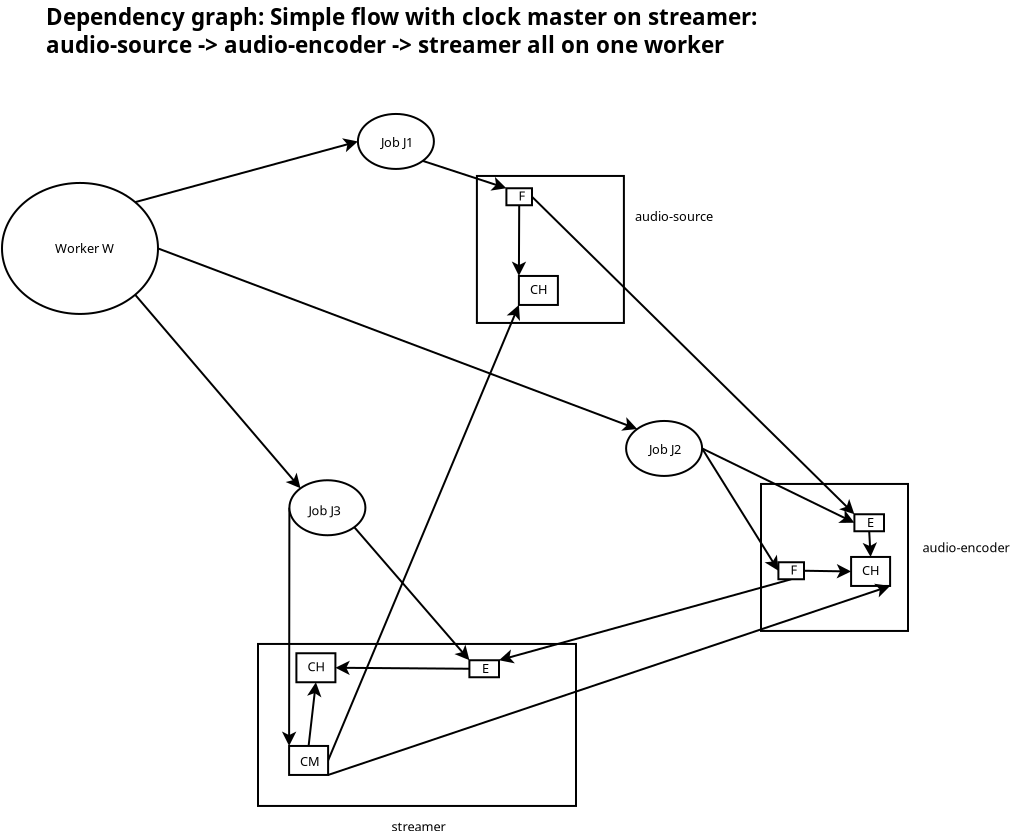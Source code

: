 <?xml version="1.0" encoding="UTF-8"?>
<dia:diagram xmlns:dia="http://www.lysator.liu.se/~alla/dia/">
  <dia:layer name="Background" visible="true">
    <dia:object type="Standard - Box" version="0" id="O0">
      <dia:attribute name="obj_pos">
        <dia:point val="9,4.05"/>
      </dia:attribute>
      <dia:attribute name="obj_bb">
        <dia:rectangle val="8.95,4;16.4,11.45"/>
      </dia:attribute>
      <dia:attribute name="elem_corner">
        <dia:point val="9,4.05"/>
      </dia:attribute>
      <dia:attribute name="elem_width">
        <dia:real val="7.35"/>
      </dia:attribute>
      <dia:attribute name="elem_height">
        <dia:real val="7.35"/>
      </dia:attribute>
      <dia:attribute name="show_background">
        <dia:boolean val="true"/>
      </dia:attribute>
      <dia:attribute name="aspect">
        <dia:enum val="2"/>
      </dia:attribute>
    </dia:object>
    <dia:object type="Standard - Box" version="0" id="O1">
      <dia:attribute name="obj_pos">
        <dia:point val="23.205,19.45"/>
      </dia:attribute>
      <dia:attribute name="obj_bb">
        <dia:rectangle val="23.155,19.4;30.605,26.85"/>
      </dia:attribute>
      <dia:attribute name="elem_corner">
        <dia:point val="23.205,19.45"/>
      </dia:attribute>
      <dia:attribute name="elem_width">
        <dia:real val="7.35"/>
      </dia:attribute>
      <dia:attribute name="elem_height">
        <dia:real val="7.35"/>
      </dia:attribute>
      <dia:attribute name="show_background">
        <dia:boolean val="true"/>
      </dia:attribute>
      <dia:attribute name="aspect">
        <dia:enum val="2"/>
      </dia:attribute>
    </dia:object>
    <dia:object type="Standard - Box" version="0" id="O2">
      <dia:attribute name="obj_pos">
        <dia:point val="-1.945,27.45"/>
      </dia:attribute>
      <dia:attribute name="obj_bb">
        <dia:rectangle val="-1.995,27.4;14.005,35.6"/>
      </dia:attribute>
      <dia:attribute name="elem_corner">
        <dia:point val="-1.945,27.45"/>
      </dia:attribute>
      <dia:attribute name="elem_width">
        <dia:real val="15.9"/>
      </dia:attribute>
      <dia:attribute name="elem_height">
        <dia:real val="8.1"/>
      </dia:attribute>
      <dia:attribute name="show_background">
        <dia:boolean val="true"/>
      </dia:attribute>
    </dia:object>
    <dia:object type="Standard - Ellipse" version="0" id="O3">
      <dia:attribute name="obj_pos">
        <dia:point val="-14.745,4.4"/>
      </dia:attribute>
      <dia:attribute name="obj_bb">
        <dia:rectangle val="-14.795,4.35;-6.895,11"/>
      </dia:attribute>
      <dia:attribute name="elem_corner">
        <dia:point val="-14.745,4.4"/>
      </dia:attribute>
      <dia:attribute name="elem_width">
        <dia:real val="7.8"/>
      </dia:attribute>
      <dia:attribute name="elem_height">
        <dia:real val="6.55"/>
      </dia:attribute>
    </dia:object>
    <dia:object type="Standard - Text" version="0" id="O4">
      <dia:attribute name="obj_pos">
        <dia:point val="-12.095,7.9"/>
      </dia:attribute>
      <dia:attribute name="obj_bb">
        <dia:rectangle val="-12.095,7.3;-8.945,8.25"/>
      </dia:attribute>
      <dia:attribute name="text">
        <dia:composite type="text">
          <dia:attribute name="string">
            <dia:string>#Worker W#</dia:string>
          </dia:attribute>
          <dia:attribute name="font">
            <dia:font family="sans" style="0" name="Helvetica"/>
          </dia:attribute>
          <dia:attribute name="height">
            <dia:real val="0.8"/>
          </dia:attribute>
          <dia:attribute name="pos">
            <dia:point val="-12.095,7.9"/>
          </dia:attribute>
          <dia:attribute name="color">
            <dia:color val="#000000"/>
          </dia:attribute>
          <dia:attribute name="alignment">
            <dia:enum val="0"/>
          </dia:attribute>
        </dia:composite>
      </dia:attribute>
    </dia:object>
    <dia:group>
      <dia:object type="Standard - Ellipse" version="0" id="O5">
        <dia:attribute name="obj_pos">
          <dia:point val="3.05,0.95"/>
        </dia:attribute>
        <dia:attribute name="obj_bb">
          <dia:rectangle val="3,0.9;6.9,3.75"/>
        </dia:attribute>
        <dia:attribute name="elem_corner">
          <dia:point val="3.05,0.95"/>
        </dia:attribute>
        <dia:attribute name="elem_width">
          <dia:real val="3.8"/>
        </dia:attribute>
        <dia:attribute name="elem_height">
          <dia:real val="2.75"/>
        </dia:attribute>
      </dia:object>
      <dia:object type="Standard - Text" version="0" id="O6">
        <dia:attribute name="obj_pos">
          <dia:point val="4.2,2.6"/>
        </dia:attribute>
        <dia:attribute name="obj_bb">
          <dia:rectangle val="4.2,1.981;6.119,2.987"/>
        </dia:attribute>
        <dia:attribute name="text">
          <dia:composite type="text">
            <dia:attribute name="string">
              <dia:string>#Job J1#</dia:string>
            </dia:attribute>
            <dia:attribute name="font">
              <dia:font family="sans" style="0" name="Helvetica"/>
            </dia:attribute>
            <dia:attribute name="height">
              <dia:real val="0.8"/>
            </dia:attribute>
            <dia:attribute name="pos">
              <dia:point val="4.2,2.6"/>
            </dia:attribute>
            <dia:attribute name="color">
              <dia:color val="#000000"/>
            </dia:attribute>
            <dia:attribute name="alignment">
              <dia:enum val="0"/>
            </dia:attribute>
          </dia:composite>
        </dia:attribute>
      </dia:object>
    </dia:group>
    <dia:group>
      <dia:object type="Standard - Box" version="0" id="O7">
        <dia:attribute name="obj_pos">
          <dia:point val="11.1,9.05"/>
        </dia:attribute>
        <dia:attribute name="obj_bb">
          <dia:rectangle val="11.05,9;13.1,10.55"/>
        </dia:attribute>
        <dia:attribute name="elem_corner">
          <dia:point val="11.1,9.05"/>
        </dia:attribute>
        <dia:attribute name="elem_width">
          <dia:real val="1.95"/>
        </dia:attribute>
        <dia:attribute name="elem_height">
          <dia:real val="1.45"/>
        </dia:attribute>
        <dia:attribute name="show_background">
          <dia:boolean val="true"/>
        </dia:attribute>
      </dia:object>
      <dia:object type="Standard - Text" version="0" id="O8">
        <dia:attribute name="obj_pos">
          <dia:point val="11.65,9.95"/>
        </dia:attribute>
        <dia:attribute name="obj_bb">
          <dia:rectangle val="11.65,9.35;12.55,10.3"/>
        </dia:attribute>
        <dia:attribute name="text">
          <dia:composite type="text">
            <dia:attribute name="string">
              <dia:string>#CH#</dia:string>
            </dia:attribute>
            <dia:attribute name="font">
              <dia:font family="sans" style="0" name="Helvetica"/>
            </dia:attribute>
            <dia:attribute name="height">
              <dia:real val="0.8"/>
            </dia:attribute>
            <dia:attribute name="pos">
              <dia:point val="11.65,9.95"/>
            </dia:attribute>
            <dia:attribute name="color">
              <dia:color val="#000000"/>
            </dia:attribute>
            <dia:attribute name="alignment">
              <dia:enum val="0"/>
            </dia:attribute>
          </dia:composite>
        </dia:attribute>
      </dia:object>
    </dia:group>
    <dia:object type="Standard - Line" version="0" id="O9">
      <dia:attribute name="obj_pos">
        <dia:point val="-8.087,5.359"/>
      </dia:attribute>
      <dia:attribute name="obj_bb">
        <dia:rectangle val="-8.149,1.829;3.23,5.421"/>
      </dia:attribute>
      <dia:attribute name="conn_endpoints">
        <dia:point val="-8.087,5.359"/>
        <dia:point val="3.05,2.325"/>
      </dia:attribute>
      <dia:attribute name="numcp">
        <dia:int val="1"/>
      </dia:attribute>
      <dia:attribute name="end_arrow">
        <dia:enum val="22"/>
      </dia:attribute>
      <dia:attribute name="end_arrow_length">
        <dia:real val="0.5"/>
      </dia:attribute>
      <dia:attribute name="end_arrow_width">
        <dia:real val="0.5"/>
      </dia:attribute>
      <dia:connections>
        <dia:connection handle="0" to="O3" connection="2"/>
        <dia:connection handle="1" to="O5" connection="3"/>
      </dia:connections>
    </dia:object>
    <dia:object type="Standard - Line" version="0" id="O10">
      <dia:attribute name="obj_pos">
        <dia:point val="-0.375,20.64"/>
      </dia:attribute>
      <dia:attribute name="obj_bb">
        <dia:rectangle val="-0.89,20.59;0.11,32.601"/>
      </dia:attribute>
      <dia:attribute name="conn_endpoints">
        <dia:point val="-0.375,20.64"/>
        <dia:point val="-0.39,32.55"/>
      </dia:attribute>
      <dia:attribute name="numcp">
        <dia:int val="1"/>
      </dia:attribute>
      <dia:attribute name="end_arrow">
        <dia:enum val="22"/>
      </dia:attribute>
      <dia:attribute name="end_arrow_length">
        <dia:real val="0.5"/>
      </dia:attribute>
      <dia:attribute name="end_arrow_width">
        <dia:real val="0.5"/>
      </dia:attribute>
      <dia:connections>
        <dia:connection handle="0" to="O21" connection="3"/>
        <dia:connection handle="1" to="O41" connection="0"/>
      </dia:connections>
    </dia:object>
    <dia:group>
      <dia:object type="Standard - Box" version="0" id="O11">
        <dia:attribute name="obj_pos">
          <dia:point val="27.71,23.1"/>
        </dia:attribute>
        <dia:attribute name="obj_bb">
          <dia:rectangle val="27.66,23.05;29.71,24.6"/>
        </dia:attribute>
        <dia:attribute name="elem_corner">
          <dia:point val="27.71,23.1"/>
        </dia:attribute>
        <dia:attribute name="elem_width">
          <dia:real val="1.95"/>
        </dia:attribute>
        <dia:attribute name="elem_height">
          <dia:real val="1.45"/>
        </dia:attribute>
        <dia:attribute name="show_background">
          <dia:boolean val="true"/>
        </dia:attribute>
      </dia:object>
      <dia:object type="Standard - Text" version="0" id="O12">
        <dia:attribute name="obj_pos">
          <dia:point val="28.26,24"/>
        </dia:attribute>
        <dia:attribute name="obj_bb">
          <dia:rectangle val="28.26,23.4;29.16,24.35"/>
        </dia:attribute>
        <dia:attribute name="text">
          <dia:composite type="text">
            <dia:attribute name="string">
              <dia:string>#CH#</dia:string>
            </dia:attribute>
            <dia:attribute name="font">
              <dia:font family="sans" style="0" name="Helvetica"/>
            </dia:attribute>
            <dia:attribute name="height">
              <dia:real val="0.8"/>
            </dia:attribute>
            <dia:attribute name="pos">
              <dia:point val="28.26,24"/>
            </dia:attribute>
            <dia:attribute name="color">
              <dia:color val="#000000"/>
            </dia:attribute>
            <dia:attribute name="alignment">
              <dia:enum val="0"/>
            </dia:attribute>
          </dia:composite>
        </dia:attribute>
      </dia:object>
    </dia:group>
    <dia:group>
      <dia:object type="Standard - Ellipse" version="0" id="O13">
        <dia:attribute name="obj_pos">
          <dia:point val="16.46,16.3"/>
        </dia:attribute>
        <dia:attribute name="obj_bb">
          <dia:rectangle val="16.41,16.25;20.31,19.1"/>
        </dia:attribute>
        <dia:attribute name="elem_corner">
          <dia:point val="16.46,16.3"/>
        </dia:attribute>
        <dia:attribute name="elem_width">
          <dia:real val="3.8"/>
        </dia:attribute>
        <dia:attribute name="elem_height">
          <dia:real val="2.75"/>
        </dia:attribute>
      </dia:object>
      <dia:object type="Standard - Text" version="0" id="O14">
        <dia:attribute name="obj_pos">
          <dia:point val="17.61,17.95"/>
        </dia:attribute>
        <dia:attribute name="obj_bb">
          <dia:rectangle val="17.61,17.331;19.529,18.337"/>
        </dia:attribute>
        <dia:attribute name="text">
          <dia:composite type="text">
            <dia:attribute name="string">
              <dia:string>#Job J2#</dia:string>
            </dia:attribute>
            <dia:attribute name="font">
              <dia:font family="sans" style="0" name="Helvetica"/>
            </dia:attribute>
            <dia:attribute name="height">
              <dia:real val="0.8"/>
            </dia:attribute>
            <dia:attribute name="pos">
              <dia:point val="17.61,17.95"/>
            </dia:attribute>
            <dia:attribute name="color">
              <dia:color val="#000000"/>
            </dia:attribute>
            <dia:attribute name="alignment">
              <dia:enum val="0"/>
            </dia:attribute>
          </dia:composite>
        </dia:attribute>
      </dia:object>
    </dia:group>
    <dia:object type="Standard - Line" version="0" id="O15">
      <dia:attribute name="obj_pos">
        <dia:point val="-6.945,7.675"/>
      </dia:attribute>
      <dia:attribute name="obj_bb">
        <dia:rectangle val="-7.009,7.611;17.24,17.188"/>
      </dia:attribute>
      <dia:attribute name="conn_endpoints">
        <dia:point val="-6.945,7.675"/>
        <dia:point val="17.017,16.703"/>
      </dia:attribute>
      <dia:attribute name="numcp">
        <dia:int val="1"/>
      </dia:attribute>
      <dia:attribute name="end_arrow">
        <dia:enum val="22"/>
      </dia:attribute>
      <dia:attribute name="end_arrow_length">
        <dia:real val="0.5"/>
      </dia:attribute>
      <dia:attribute name="end_arrow_width">
        <dia:real val="0.5"/>
      </dia:attribute>
      <dia:connections>
        <dia:connection handle="0" to="O3" connection="4"/>
        <dia:connection handle="1" to="O13" connection="0"/>
      </dia:connections>
    </dia:object>
    <dia:object type="Standard - Line" version="0" id="O16">
      <dia:attribute name="obj_pos">
        <dia:point val="20.26,17.675"/>
      </dia:attribute>
      <dia:attribute name="obj_bb">
        <dia:rectangle val="20.191,17.606;24.526,24.097"/>
      </dia:attribute>
      <dia:attribute name="conn_endpoints">
        <dia:point val="20.26,17.675"/>
        <dia:point val="24.075,23.79"/>
      </dia:attribute>
      <dia:attribute name="numcp">
        <dia:int val="1"/>
      </dia:attribute>
      <dia:attribute name="end_arrow">
        <dia:enum val="22"/>
      </dia:attribute>
      <dia:attribute name="end_arrow_length">
        <dia:real val="0.5"/>
      </dia:attribute>
      <dia:attribute name="end_arrow_width">
        <dia:real val="0.5"/>
      </dia:attribute>
      <dia:connections>
        <dia:connection handle="0" to="O13" connection="4"/>
        <dia:connection handle="1" to="O38" connection="3"/>
      </dia:connections>
    </dia:object>
    <dia:object type="Standard - Line" version="0" id="O17">
      <dia:attribute name="obj_pos">
        <dia:point val="11.755,5.09"/>
      </dia:attribute>
      <dia:attribute name="obj_bb">
        <dia:rectangle val="11.684,5.019;28.262,21.356"/>
      </dia:attribute>
      <dia:attribute name="conn_endpoints">
        <dia:point val="11.755,5.09"/>
        <dia:point val="27.875,20.965"/>
      </dia:attribute>
      <dia:attribute name="numcp">
        <dia:int val="1"/>
      </dia:attribute>
      <dia:attribute name="end_arrow">
        <dia:enum val="22"/>
      </dia:attribute>
      <dia:attribute name="end_arrow_length">
        <dia:real val="0.5"/>
      </dia:attribute>
      <dia:attribute name="end_arrow_width">
        <dia:real val="0.5"/>
      </dia:attribute>
      <dia:connections>
        <dia:connection handle="0" to="O35" connection="4"/>
        <dia:connection handle="1" to="O31" connection="0"/>
      </dia:connections>
    </dia:object>
    <dia:object type="Standard - Line" version="0" id="O18">
      <dia:attribute name="obj_pos">
        <dia:point val="1.56,33.275"/>
      </dia:attribute>
      <dia:attribute name="obj_bb">
        <dia:rectangle val="1.495,10.261;11.581,33.34"/>
      </dia:attribute>
      <dia:attribute name="conn_endpoints">
        <dia:point val="1.56,33.275"/>
        <dia:point val="11.1,10.5"/>
      </dia:attribute>
      <dia:attribute name="numcp">
        <dia:int val="1"/>
      </dia:attribute>
      <dia:attribute name="end_arrow">
        <dia:enum val="22"/>
      </dia:attribute>
      <dia:attribute name="end_arrow_length">
        <dia:real val="0.5"/>
      </dia:attribute>
      <dia:attribute name="end_arrow_width">
        <dia:real val="0.5"/>
      </dia:attribute>
      <dia:connections>
        <dia:connection handle="0" to="O41" connection="4"/>
        <dia:connection handle="1" to="O7" connection="5"/>
      </dia:connections>
    </dia:object>
    <dia:group>
      <dia:object type="Standard - Box" version="0" id="O19">
        <dia:attribute name="obj_pos">
          <dia:point val="-0.025,27.915"/>
        </dia:attribute>
        <dia:attribute name="obj_bb">
          <dia:rectangle val="-0.075,27.865;1.975,29.415"/>
        </dia:attribute>
        <dia:attribute name="elem_corner">
          <dia:point val="-0.025,27.915"/>
        </dia:attribute>
        <dia:attribute name="elem_width">
          <dia:real val="1.95"/>
        </dia:attribute>
        <dia:attribute name="elem_height">
          <dia:real val="1.45"/>
        </dia:attribute>
        <dia:attribute name="show_background">
          <dia:boolean val="true"/>
        </dia:attribute>
      </dia:object>
      <dia:object type="Standard - Text" version="0" id="O20">
        <dia:attribute name="obj_pos">
          <dia:point val="0.525,28.815"/>
        </dia:attribute>
        <dia:attribute name="obj_bb">
          <dia:rectangle val="0.525,28.215;1.425,29.165"/>
        </dia:attribute>
        <dia:attribute name="text">
          <dia:composite type="text">
            <dia:attribute name="string">
              <dia:string>#CH#</dia:string>
            </dia:attribute>
            <dia:attribute name="font">
              <dia:font family="sans" style="0" name="Helvetica"/>
            </dia:attribute>
            <dia:attribute name="height">
              <dia:real val="0.8"/>
            </dia:attribute>
            <dia:attribute name="pos">
              <dia:point val="0.525,28.815"/>
            </dia:attribute>
            <dia:attribute name="color">
              <dia:color val="#000000"/>
            </dia:attribute>
            <dia:attribute name="alignment">
              <dia:enum val="0"/>
            </dia:attribute>
          </dia:composite>
        </dia:attribute>
      </dia:object>
    </dia:group>
    <dia:group>
      <dia:object type="Standard - Ellipse" version="0" id="O21">
        <dia:attribute name="obj_pos">
          <dia:point val="-0.375,19.265"/>
        </dia:attribute>
        <dia:attribute name="obj_bb">
          <dia:rectangle val="-0.425,19.215;3.475,22.065"/>
        </dia:attribute>
        <dia:attribute name="elem_corner">
          <dia:point val="-0.375,19.265"/>
        </dia:attribute>
        <dia:attribute name="elem_width">
          <dia:real val="3.8"/>
        </dia:attribute>
        <dia:attribute name="elem_height">
          <dia:real val="2.75"/>
        </dia:attribute>
      </dia:object>
      <dia:object type="Standard - Text" version="0" id="O22">
        <dia:attribute name="obj_pos">
          <dia:point val="0.575,21.015"/>
        </dia:attribute>
        <dia:attribute name="obj_bb">
          <dia:rectangle val="0.575,20.415;2.475,21.365"/>
        </dia:attribute>
        <dia:attribute name="text">
          <dia:composite type="text">
            <dia:attribute name="string">
              <dia:string>#Job J3#</dia:string>
            </dia:attribute>
            <dia:attribute name="font">
              <dia:font family="sans" style="0" name="Helvetica"/>
            </dia:attribute>
            <dia:attribute name="height">
              <dia:real val="0.8"/>
            </dia:attribute>
            <dia:attribute name="pos">
              <dia:point val="0.575,21.015"/>
            </dia:attribute>
            <dia:attribute name="color">
              <dia:color val="#000000"/>
            </dia:attribute>
            <dia:attribute name="alignment">
              <dia:enum val="0"/>
            </dia:attribute>
          </dia:composite>
        </dia:attribute>
      </dia:object>
    </dia:group>
    <dia:object type="Standard - Line" version="0" id="O23">
      <dia:attribute name="obj_pos">
        <dia:point val="24.715,24.215"/>
      </dia:attribute>
      <dia:attribute name="obj_bb">
        <dia:rectangle val="9.923,24.154;24.776,28.76"/>
      </dia:attribute>
      <dia:attribute name="conn_endpoints">
        <dia:point val="24.715,24.215"/>
        <dia:point val="10.105,28.265"/>
      </dia:attribute>
      <dia:attribute name="numcp">
        <dia:int val="1"/>
      </dia:attribute>
      <dia:attribute name="end_arrow">
        <dia:enum val="22"/>
      </dia:attribute>
      <dia:attribute name="end_arrow_length">
        <dia:real val="0.5"/>
      </dia:attribute>
      <dia:attribute name="end_arrow_width">
        <dia:real val="0.5"/>
      </dia:attribute>
      <dia:connections>
        <dia:connection handle="0" to="O38" connection="6"/>
        <dia:connection handle="1" to="O33" connection="2"/>
      </dia:connections>
    </dia:object>
    <dia:object type="Standard - Line" version="0" id="O24">
      <dia:attribute name="obj_pos">
        <dia:point val="0.585,32.55"/>
      </dia:attribute>
      <dia:attribute name="obj_bb">
        <dia:rectangle val="0.448,29.258;1.452,32.605"/>
      </dia:attribute>
      <dia:attribute name="conn_endpoints">
        <dia:point val="0.585,32.55"/>
        <dia:point val="0.95,29.365"/>
      </dia:attribute>
      <dia:attribute name="numcp">
        <dia:int val="1"/>
      </dia:attribute>
      <dia:attribute name="end_arrow">
        <dia:enum val="22"/>
      </dia:attribute>
      <dia:attribute name="end_arrow_length">
        <dia:real val="0.5"/>
      </dia:attribute>
      <dia:attribute name="end_arrow_width">
        <dia:real val="0.5"/>
      </dia:attribute>
      <dia:connections>
        <dia:connection handle="0" to="O41" connection="1"/>
        <dia:connection handle="1" to="O19" connection="6"/>
      </dia:connections>
    </dia:object>
    <dia:object type="Standard - Line" version="0" id="O25">
      <dia:attribute name="obj_pos">
        <dia:point val="1.56,34"/>
      </dia:attribute>
      <dia:attribute name="obj_bb">
        <dia:rectangle val="1.497,24.06;29.867,34.063"/>
      </dia:attribute>
      <dia:attribute name="conn_endpoints">
        <dia:point val="1.56,34"/>
        <dia:point val="29.66,24.55"/>
      </dia:attribute>
      <dia:attribute name="numcp">
        <dia:int val="1"/>
      </dia:attribute>
      <dia:attribute name="end_arrow">
        <dia:enum val="22"/>
      </dia:attribute>
      <dia:attribute name="end_arrow_length">
        <dia:real val="0.5"/>
      </dia:attribute>
      <dia:attribute name="end_arrow_width">
        <dia:real val="0.5"/>
      </dia:attribute>
      <dia:connections>
        <dia:connection handle="0" to="O41" connection="7"/>
        <dia:connection handle="1" to="O11" connection="7"/>
      </dia:connections>
    </dia:object>
    <dia:object type="Standard - Line" version="0" id="O26">
      <dia:attribute name="obj_pos">
        <dia:point val="-8.087,9.991"/>
      </dia:attribute>
      <dia:attribute name="obj_bb">
        <dia:rectangle val="-8.158,9.92;0.594,20.031"/>
      </dia:attribute>
      <dia:attribute name="conn_endpoints">
        <dia:point val="-8.087,9.991"/>
        <dia:point val="0.181,19.668"/>
      </dia:attribute>
      <dia:attribute name="numcp">
        <dia:int val="1"/>
      </dia:attribute>
      <dia:attribute name="end_arrow">
        <dia:enum val="22"/>
      </dia:attribute>
      <dia:attribute name="end_arrow_length">
        <dia:real val="0.5"/>
      </dia:attribute>
      <dia:attribute name="end_arrow_width">
        <dia:real val="0.5"/>
      </dia:attribute>
      <dia:connections>
        <dia:connection handle="0" to="O3" connection="7"/>
        <dia:connection handle="1" to="O21" connection="0"/>
      </dia:connections>
    </dia:object>
    <dia:object type="Standard - Text" version="0" id="O27">
      <dia:attribute name="obj_pos">
        <dia:point val="16.905,6.3"/>
      </dia:attribute>
      <dia:attribute name="obj_bb">
        <dia:rectangle val="16.905,5.681;21.024,6.688"/>
      </dia:attribute>
      <dia:attribute name="text">
        <dia:composite type="text">
          <dia:attribute name="string">
            <dia:string>#audio-source#</dia:string>
          </dia:attribute>
          <dia:attribute name="font">
            <dia:font family="sans" style="0" name="Helvetica"/>
          </dia:attribute>
          <dia:attribute name="height">
            <dia:real val="0.8"/>
          </dia:attribute>
          <dia:attribute name="pos">
            <dia:point val="16.905,6.3"/>
          </dia:attribute>
          <dia:attribute name="color">
            <dia:color val="#000000"/>
          </dia:attribute>
          <dia:attribute name="alignment">
            <dia:enum val="0"/>
          </dia:attribute>
        </dia:composite>
      </dia:attribute>
    </dia:object>
    <dia:object type="Standard - Text" version="0" id="O28">
      <dia:attribute name="obj_pos">
        <dia:point val="31.275,22.865"/>
      </dia:attribute>
      <dia:attribute name="obj_bb">
        <dia:rectangle val="31.275,22.246;35.844,23.253"/>
      </dia:attribute>
      <dia:attribute name="text">
        <dia:composite type="text">
          <dia:attribute name="string">
            <dia:string>#audio-encoder#</dia:string>
          </dia:attribute>
          <dia:attribute name="font">
            <dia:font family="sans" style="0" name="Helvetica"/>
          </dia:attribute>
          <dia:attribute name="height">
            <dia:real val="0.8"/>
          </dia:attribute>
          <dia:attribute name="pos">
            <dia:point val="31.275,22.865"/>
          </dia:attribute>
          <dia:attribute name="color">
            <dia:color val="#000000"/>
          </dia:attribute>
          <dia:attribute name="alignment">
            <dia:enum val="0"/>
          </dia:attribute>
        </dia:composite>
      </dia:attribute>
    </dia:object>
    <dia:object type="Standard - Text" version="0" id="O29">
      <dia:attribute name="obj_pos">
        <dia:point val="4.725,36.815"/>
      </dia:attribute>
      <dia:attribute name="obj_bb">
        <dia:rectangle val="4.725,36.196;7.594,37.203"/>
      </dia:attribute>
      <dia:attribute name="text">
        <dia:composite type="text">
          <dia:attribute name="string">
            <dia:string>#streamer#</dia:string>
          </dia:attribute>
          <dia:attribute name="font">
            <dia:font family="sans" style="0" name="Helvetica"/>
          </dia:attribute>
          <dia:attribute name="height">
            <dia:real val="0.8"/>
          </dia:attribute>
          <dia:attribute name="pos">
            <dia:point val="4.725,36.815"/>
          </dia:attribute>
          <dia:attribute name="color">
            <dia:color val="#000000"/>
          </dia:attribute>
          <dia:attribute name="alignment">
            <dia:enum val="0"/>
          </dia:attribute>
        </dia:composite>
      </dia:attribute>
    </dia:object>
    <dia:object type="Standard - Text" version="0" id="O30">
      <dia:attribute name="obj_pos">
        <dia:point val="-12.545,-3.5"/>
      </dia:attribute>
      <dia:attribute name="obj_bb">
        <dia:rectangle val="-12.545,-4.582;23.538,-1.435"/>
      </dia:attribute>
      <dia:attribute name="text">
        <dia:composite type="text">
          <dia:attribute name="string">
            <dia:string>#Dependency graph: Simple flow with clock master on streamer: 
audio-source -&gt; audio-encoder -&gt; streamer all on one worker#</dia:string>
          </dia:attribute>
          <dia:attribute name="font">
            <dia:font family="sans" style="80" name="Helvetica"/>
          </dia:attribute>
          <dia:attribute name="height">
            <dia:real val="1.4"/>
          </dia:attribute>
          <dia:attribute name="pos">
            <dia:point val="-12.545,-3.5"/>
          </dia:attribute>
          <dia:attribute name="color">
            <dia:color val="#000000"/>
          </dia:attribute>
          <dia:attribute name="alignment">
            <dia:enum val="0"/>
          </dia:attribute>
        </dia:composite>
      </dia:attribute>
    </dia:object>
    <dia:group>
      <dia:object type="Standard - Box" version="0" id="O31">
        <dia:attribute name="obj_pos">
          <dia:point val="27.875,20.965"/>
        </dia:attribute>
        <dia:attribute name="obj_bb">
          <dia:rectangle val="27.825,20.915;29.405,21.865"/>
        </dia:attribute>
        <dia:attribute name="elem_corner">
          <dia:point val="27.875,20.965"/>
        </dia:attribute>
        <dia:attribute name="elem_width">
          <dia:real val="1.48"/>
        </dia:attribute>
        <dia:attribute name="elem_height">
          <dia:real val="0.85"/>
        </dia:attribute>
        <dia:attribute name="show_background">
          <dia:boolean val="true"/>
        </dia:attribute>
      </dia:object>
      <dia:object type="Standard - Text" version="0" id="O32">
        <dia:attribute name="obj_pos">
          <dia:point val="28.505,21.6"/>
        </dia:attribute>
        <dia:attribute name="obj_bb">
          <dia:rectangle val="28.505,21;28.905,21.95"/>
        </dia:attribute>
        <dia:attribute name="text">
          <dia:composite type="text">
            <dia:attribute name="string">
              <dia:string>#E#</dia:string>
            </dia:attribute>
            <dia:attribute name="font">
              <dia:font family="sans" style="0" name="Helvetica"/>
            </dia:attribute>
            <dia:attribute name="height">
              <dia:real val="0.8"/>
            </dia:attribute>
            <dia:attribute name="pos">
              <dia:point val="28.505,21.6"/>
            </dia:attribute>
            <dia:attribute name="color">
              <dia:color val="#000000"/>
            </dia:attribute>
            <dia:attribute name="alignment">
              <dia:enum val="0"/>
            </dia:attribute>
          </dia:composite>
        </dia:attribute>
      </dia:object>
    </dia:group>
    <dia:group>
      <dia:object type="Standard - Box" version="0" id="O33">
        <dia:attribute name="obj_pos">
          <dia:point val="8.625,28.265"/>
        </dia:attribute>
        <dia:attribute name="obj_bb">
          <dia:rectangle val="8.575,28.215;10.155,29.165"/>
        </dia:attribute>
        <dia:attribute name="elem_corner">
          <dia:point val="8.625,28.265"/>
        </dia:attribute>
        <dia:attribute name="elem_width">
          <dia:real val="1.48"/>
        </dia:attribute>
        <dia:attribute name="elem_height">
          <dia:real val="0.85"/>
        </dia:attribute>
        <dia:attribute name="show_background">
          <dia:boolean val="true"/>
        </dia:attribute>
      </dia:object>
      <dia:object type="Standard - Text" version="0" id="O34">
        <dia:attribute name="obj_pos">
          <dia:point val="9.255,28.9"/>
        </dia:attribute>
        <dia:attribute name="obj_bb">
          <dia:rectangle val="9.255,28.3;9.655,29.25"/>
        </dia:attribute>
        <dia:attribute name="text">
          <dia:composite type="text">
            <dia:attribute name="string">
              <dia:string>#E#</dia:string>
            </dia:attribute>
            <dia:attribute name="font">
              <dia:font family="sans" style="0" name="Helvetica"/>
            </dia:attribute>
            <dia:attribute name="height">
              <dia:real val="0.8"/>
            </dia:attribute>
            <dia:attribute name="pos">
              <dia:point val="9.255,28.9"/>
            </dia:attribute>
            <dia:attribute name="color">
              <dia:color val="#000000"/>
            </dia:attribute>
            <dia:attribute name="alignment">
              <dia:enum val="0"/>
            </dia:attribute>
          </dia:composite>
        </dia:attribute>
      </dia:object>
    </dia:group>
    <dia:group>
      <dia:object type="Standard - Box" version="0" id="O35">
        <dia:attribute name="obj_pos">
          <dia:point val="10.475,4.665"/>
        </dia:attribute>
        <dia:attribute name="obj_bb">
          <dia:rectangle val="10.425,4.615;11.805,5.565"/>
        </dia:attribute>
        <dia:attribute name="elem_corner">
          <dia:point val="10.475,4.665"/>
        </dia:attribute>
        <dia:attribute name="elem_width">
          <dia:real val="1.28"/>
        </dia:attribute>
        <dia:attribute name="elem_height">
          <dia:real val="0.85"/>
        </dia:attribute>
        <dia:attribute name="show_background">
          <dia:boolean val="true"/>
        </dia:attribute>
      </dia:object>
      <dia:object type="Standard - Text" version="0" id="O36">
        <dia:attribute name="obj_pos">
          <dia:point val="11.075,5.28"/>
        </dia:attribute>
        <dia:attribute name="obj_bb">
          <dia:rectangle val="11.075,4.68;11.425,5.63"/>
        </dia:attribute>
        <dia:attribute name="text">
          <dia:composite type="text">
            <dia:attribute name="string">
              <dia:string>#F#</dia:string>
            </dia:attribute>
            <dia:attribute name="font">
              <dia:font family="sans" style="0" name="Helvetica"/>
            </dia:attribute>
            <dia:attribute name="height">
              <dia:real val="0.8"/>
            </dia:attribute>
            <dia:attribute name="pos">
              <dia:point val="11.075,5.28"/>
            </dia:attribute>
            <dia:attribute name="color">
              <dia:color val="#000000"/>
            </dia:attribute>
            <dia:attribute name="alignment">
              <dia:enum val="0"/>
            </dia:attribute>
          </dia:composite>
        </dia:attribute>
      </dia:object>
    </dia:group>
    <dia:object type="Standard - Line" version="0" id="O37">
      <dia:attribute name="obj_pos">
        <dia:point val="11.115,5.515"/>
      </dia:attribute>
      <dia:attribute name="obj_bb">
        <dia:rectangle val="10.6,5.465;11.6,9.102"/>
      </dia:attribute>
      <dia:attribute name="conn_endpoints">
        <dia:point val="11.115,5.515"/>
        <dia:point val="11.1,9.05"/>
      </dia:attribute>
      <dia:attribute name="numcp">
        <dia:int val="1"/>
      </dia:attribute>
      <dia:attribute name="end_arrow">
        <dia:enum val="22"/>
      </dia:attribute>
      <dia:attribute name="end_arrow_length">
        <dia:real val="0.5"/>
      </dia:attribute>
      <dia:attribute name="end_arrow_width">
        <dia:real val="0.5"/>
      </dia:attribute>
      <dia:connections>
        <dia:connection handle="0" to="O35" connection="6"/>
        <dia:connection handle="1" to="O7" connection="0"/>
      </dia:connections>
    </dia:object>
    <dia:group>
      <dia:object type="Standard - Box" version="0" id="O38">
        <dia:attribute name="obj_pos">
          <dia:point val="24.075,23.365"/>
        </dia:attribute>
        <dia:attribute name="obj_bb">
          <dia:rectangle val="24.025,23.315;25.405,24.265"/>
        </dia:attribute>
        <dia:attribute name="elem_corner">
          <dia:point val="24.075,23.365"/>
        </dia:attribute>
        <dia:attribute name="elem_width">
          <dia:real val="1.28"/>
        </dia:attribute>
        <dia:attribute name="elem_height">
          <dia:real val="0.85"/>
        </dia:attribute>
        <dia:attribute name="show_background">
          <dia:boolean val="true"/>
        </dia:attribute>
      </dia:object>
      <dia:object type="Standard - Text" version="0" id="O39">
        <dia:attribute name="obj_pos">
          <dia:point val="24.675,23.98"/>
        </dia:attribute>
        <dia:attribute name="obj_bb">
          <dia:rectangle val="24.675,23.38;25.025,24.33"/>
        </dia:attribute>
        <dia:attribute name="text">
          <dia:composite type="text">
            <dia:attribute name="string">
              <dia:string>#F#</dia:string>
            </dia:attribute>
            <dia:attribute name="font">
              <dia:font family="sans" style="0" name="Helvetica"/>
            </dia:attribute>
            <dia:attribute name="height">
              <dia:real val="0.8"/>
            </dia:attribute>
            <dia:attribute name="pos">
              <dia:point val="24.675,23.98"/>
            </dia:attribute>
            <dia:attribute name="color">
              <dia:color val="#000000"/>
            </dia:attribute>
            <dia:attribute name="alignment">
              <dia:enum val="0"/>
            </dia:attribute>
          </dia:composite>
        </dia:attribute>
      </dia:object>
    </dia:group>
    <dia:object type="Standard - Line" version="0" id="O40">
      <dia:attribute name="obj_pos">
        <dia:point val="6.293,3.297"/>
      </dia:attribute>
      <dia:attribute name="obj_bb">
        <dia:rectangle val="6.23,3.234;10.678,5.156"/>
      </dia:attribute>
      <dia:attribute name="conn_endpoints">
        <dia:point val="6.293,3.297"/>
        <dia:point val="10.475,4.665"/>
      </dia:attribute>
      <dia:attribute name="numcp">
        <dia:int val="1"/>
      </dia:attribute>
      <dia:attribute name="end_arrow">
        <dia:enum val="22"/>
      </dia:attribute>
      <dia:attribute name="end_arrow_length">
        <dia:real val="0.5"/>
      </dia:attribute>
      <dia:attribute name="end_arrow_width">
        <dia:real val="0.5"/>
      </dia:attribute>
      <dia:connections>
        <dia:connection handle="0" to="O5" connection="7"/>
        <dia:connection handle="1" to="O35" connection="0"/>
      </dia:connections>
    </dia:object>
    <dia:group>
      <dia:object type="Standard - Box" version="0" id="O41">
        <dia:attribute name="obj_pos">
          <dia:point val="-0.39,32.55"/>
        </dia:attribute>
        <dia:attribute name="obj_bb">
          <dia:rectangle val="-0.44,32.5;1.61,34.05"/>
        </dia:attribute>
        <dia:attribute name="elem_corner">
          <dia:point val="-0.39,32.55"/>
        </dia:attribute>
        <dia:attribute name="elem_width">
          <dia:real val="1.95"/>
        </dia:attribute>
        <dia:attribute name="elem_height">
          <dia:real val="1.45"/>
        </dia:attribute>
        <dia:attribute name="show_background">
          <dia:boolean val="true"/>
        </dia:attribute>
      </dia:object>
      <dia:object type="Standard - Text" version="0" id="O42">
        <dia:attribute name="obj_pos">
          <dia:point val="0.155,33.55"/>
        </dia:attribute>
        <dia:attribute name="obj_bb">
          <dia:rectangle val="0.155,32.95;1.105,33.9"/>
        </dia:attribute>
        <dia:attribute name="text">
          <dia:composite type="text">
            <dia:attribute name="string">
              <dia:string>#CM#</dia:string>
            </dia:attribute>
            <dia:attribute name="font">
              <dia:font family="sans" style="0" name="Helvetica"/>
            </dia:attribute>
            <dia:attribute name="height">
              <dia:real val="0.8"/>
            </dia:attribute>
            <dia:attribute name="pos">
              <dia:point val="0.155,33.55"/>
            </dia:attribute>
            <dia:attribute name="color">
              <dia:color val="#000000"/>
            </dia:attribute>
            <dia:attribute name="alignment">
              <dia:enum val="0"/>
            </dia:attribute>
          </dia:composite>
        </dia:attribute>
      </dia:object>
    </dia:group>
    <dia:object type="Standard - Line" version="0" id="O43">
      <dia:attribute name="obj_pos">
        <dia:point val="8.625,28.69"/>
      </dia:attribute>
      <dia:attribute name="obj_bb">
        <dia:rectangle val="1.871,28.14;8.675,29.14"/>
      </dia:attribute>
      <dia:attribute name="conn_endpoints">
        <dia:point val="8.625,28.69"/>
        <dia:point val="1.925,28.64"/>
      </dia:attribute>
      <dia:attribute name="numcp">
        <dia:int val="1"/>
      </dia:attribute>
      <dia:attribute name="end_arrow">
        <dia:enum val="22"/>
      </dia:attribute>
      <dia:attribute name="end_arrow_length">
        <dia:real val="0.5"/>
      </dia:attribute>
      <dia:attribute name="end_arrow_width">
        <dia:real val="0.5"/>
      </dia:attribute>
      <dia:connections>
        <dia:connection handle="0" to="O33" connection="3"/>
        <dia:connection handle="1" to="O19" connection="4"/>
      </dia:connections>
    </dia:object>
    <dia:object type="Standard - Line" version="0" id="O44">
      <dia:attribute name="obj_pos">
        <dia:point val="2.869,21.612"/>
      </dia:attribute>
      <dia:attribute name="obj_bb">
        <dia:rectangle val="2.798,21.542;9.036,28.63"/>
      </dia:attribute>
      <dia:attribute name="conn_endpoints">
        <dia:point val="2.869,21.612"/>
        <dia:point val="8.625,28.265"/>
      </dia:attribute>
      <dia:attribute name="numcp">
        <dia:int val="1"/>
      </dia:attribute>
      <dia:attribute name="end_arrow">
        <dia:enum val="22"/>
      </dia:attribute>
      <dia:attribute name="end_arrow_length">
        <dia:real val="0.5"/>
      </dia:attribute>
      <dia:attribute name="end_arrow_width">
        <dia:real val="0.5"/>
      </dia:attribute>
      <dia:connections>
        <dia:connection handle="0" to="O21" connection="7"/>
        <dia:connection handle="1" to="O33" connection="0"/>
      </dia:connections>
    </dia:object>
    <dia:object type="Standard - Line" version="0" id="O45">
      <dia:attribute name="obj_pos">
        <dia:point val="20.26,17.675"/>
      </dia:attribute>
      <dia:attribute name="obj_bb">
        <dia:rectangle val="20.193,17.608;28.139,21.861"/>
      </dia:attribute>
      <dia:attribute name="conn_endpoints">
        <dia:point val="20.26,17.675"/>
        <dia:point val="27.875,21.39"/>
      </dia:attribute>
      <dia:attribute name="numcp">
        <dia:int val="1"/>
      </dia:attribute>
      <dia:attribute name="end_arrow">
        <dia:enum val="22"/>
      </dia:attribute>
      <dia:attribute name="end_arrow_length">
        <dia:real val="0.5"/>
      </dia:attribute>
      <dia:attribute name="end_arrow_width">
        <dia:real val="0.5"/>
      </dia:attribute>
      <dia:connections>
        <dia:connection handle="0" to="O13" connection="4"/>
        <dia:connection handle="1" to="O31" connection="3"/>
      </dia:connections>
    </dia:object>
    <dia:object type="Standard - Line" version="0" id="O46">
      <dia:attribute name="obj_pos">
        <dia:point val="25.355,23.79"/>
      </dia:attribute>
      <dia:attribute name="obj_bb">
        <dia:rectangle val="25.304,23.324;27.767,24.326"/>
      </dia:attribute>
      <dia:attribute name="conn_endpoints">
        <dia:point val="25.355,23.79"/>
        <dia:point val="27.71,23.825"/>
      </dia:attribute>
      <dia:attribute name="numcp">
        <dia:int val="1"/>
      </dia:attribute>
      <dia:attribute name="end_arrow">
        <dia:enum val="22"/>
      </dia:attribute>
      <dia:attribute name="end_arrow_length">
        <dia:real val="0.5"/>
      </dia:attribute>
      <dia:attribute name="end_arrow_width">
        <dia:real val="0.5"/>
      </dia:attribute>
      <dia:connections>
        <dia:connection handle="0" to="O38" connection="4"/>
        <dia:connection handle="1" to="O11" connection="3"/>
      </dia:connections>
    </dia:object>
    <dia:object type="Standard - Line" version="0" id="O47">
      <dia:attribute name="obj_pos">
        <dia:point val="28.615,21.815"/>
      </dia:attribute>
      <dia:attribute name="obj_bb">
        <dia:rectangle val="28.183,21.762;29.187,23.177"/>
      </dia:attribute>
      <dia:attribute name="conn_endpoints">
        <dia:point val="28.615,21.815"/>
        <dia:point val="28.685,23.1"/>
      </dia:attribute>
      <dia:attribute name="numcp">
        <dia:int val="1"/>
      </dia:attribute>
      <dia:attribute name="end_arrow">
        <dia:enum val="22"/>
      </dia:attribute>
      <dia:attribute name="end_arrow_length">
        <dia:real val="0.5"/>
      </dia:attribute>
      <dia:attribute name="end_arrow_width">
        <dia:real val="0.5"/>
      </dia:attribute>
      <dia:connections>
        <dia:connection handle="0" to="O31" connection="6"/>
        <dia:connection handle="1" to="O11" connection="1"/>
      </dia:connections>
    </dia:object>
  </dia:layer>
</dia:diagram>
